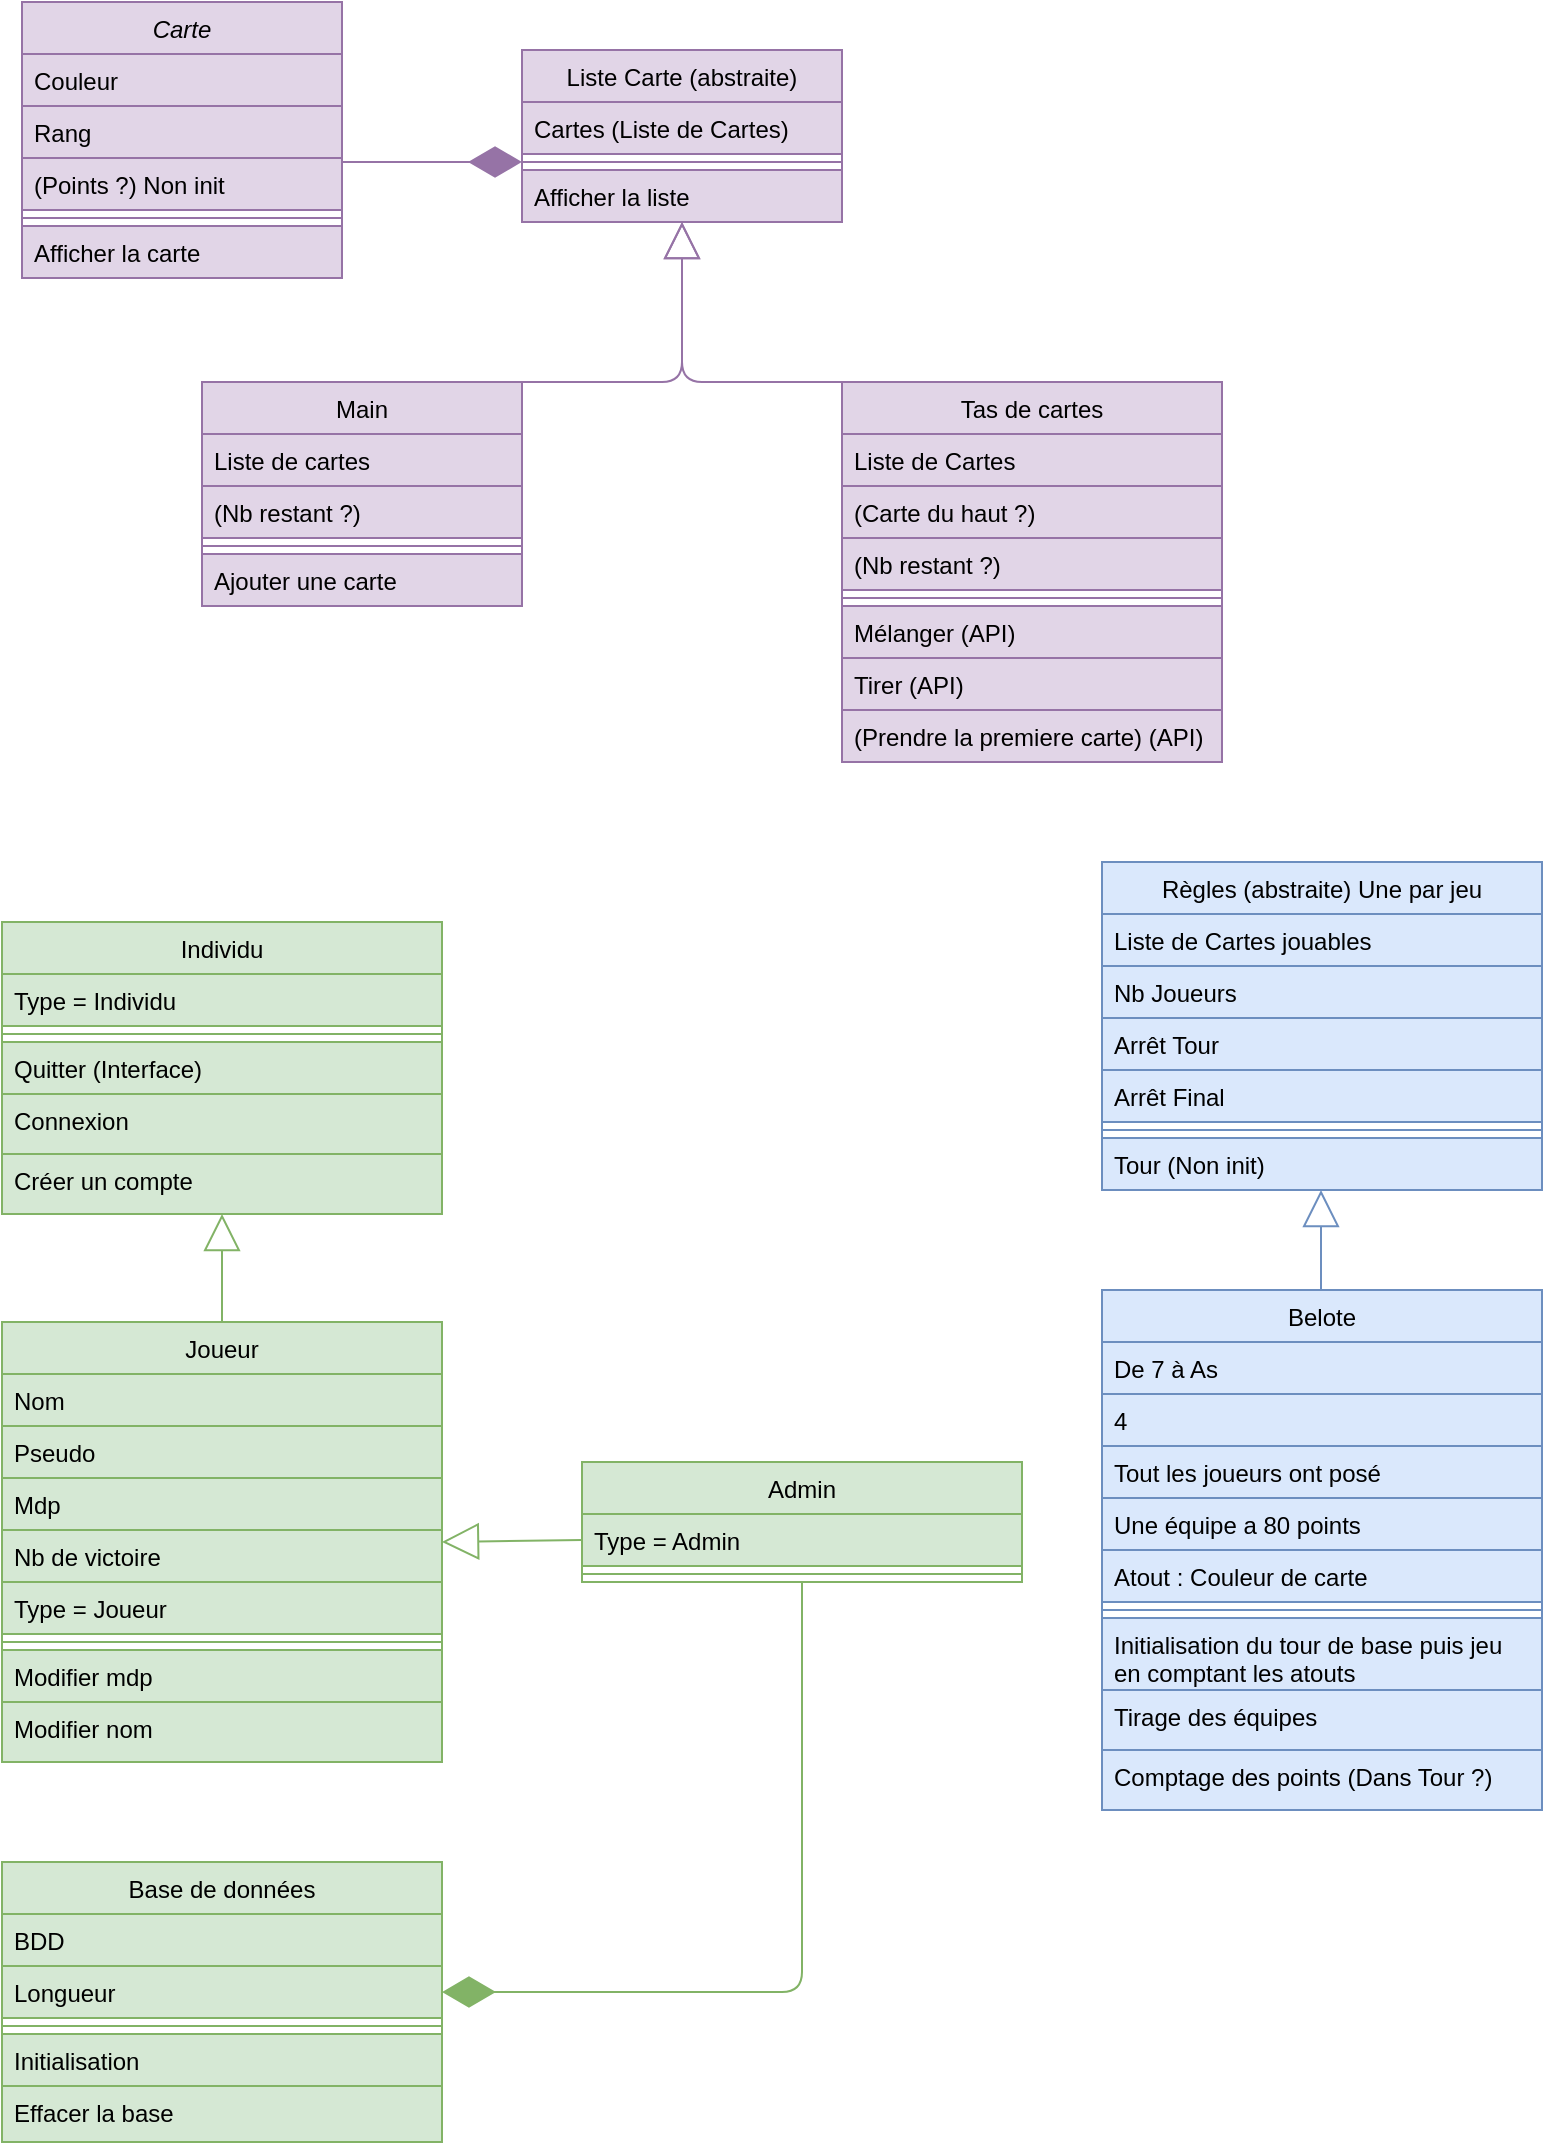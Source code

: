 <mxfile version="13.6.10" type="github">
  <diagram id="C5RBs43oDa-KdzZeNtuy" name="Page-1">
    <mxGraphModel dx="1422" dy="832" grid="1" gridSize="10" guides="1" tooltips="1" connect="1" arrows="1" fold="1" page="1" pageScale="1" pageWidth="827" pageHeight="1169" math="0" shadow="0">
      <root>
        <mxCell id="WIyWlLk6GJQsqaUBKTNV-0" />
        <mxCell id="WIyWlLk6GJQsqaUBKTNV-1" parent="WIyWlLk6GJQsqaUBKTNV-0" />
        <mxCell id="zkfFHV4jXpPFQw0GAbJ--0" value="Carte" style="swimlane;fontStyle=2;align=center;verticalAlign=top;childLayout=stackLayout;horizontal=1;startSize=26;horizontalStack=0;resizeParent=1;resizeLast=0;collapsible=1;marginBottom=0;rounded=0;shadow=0;strokeWidth=1;fillColor=#e1d5e7;strokeColor=#9673a6;" parent="WIyWlLk6GJQsqaUBKTNV-1" vertex="1">
          <mxGeometry x="50" y="40" width="160" height="138" as="geometry">
            <mxRectangle x="230" y="140" width="160" height="26" as="alternateBounds" />
          </mxGeometry>
        </mxCell>
        <mxCell id="zkfFHV4jXpPFQw0GAbJ--1" value="Couleur" style="text;align=left;verticalAlign=top;spacingLeft=4;spacingRight=4;overflow=hidden;rotatable=0;points=[[0,0.5],[1,0.5]];portConstraint=eastwest;fillColor=#e1d5e7;strokeColor=#9673a6;" parent="zkfFHV4jXpPFQw0GAbJ--0" vertex="1">
          <mxGeometry y="26" width="160" height="26" as="geometry" />
        </mxCell>
        <mxCell id="zkfFHV4jXpPFQw0GAbJ--2" value="Rang" style="text;align=left;verticalAlign=top;spacingLeft=4;spacingRight=4;overflow=hidden;rotatable=0;points=[[0,0.5],[1,0.5]];portConstraint=eastwest;rounded=0;shadow=0;html=0;fillColor=#e1d5e7;strokeColor=#9673a6;" parent="zkfFHV4jXpPFQw0GAbJ--0" vertex="1">
          <mxGeometry y="52" width="160" height="26" as="geometry" />
        </mxCell>
        <mxCell id="zkfFHV4jXpPFQw0GAbJ--3" value="(Points ?) Non init" style="text;align=left;verticalAlign=top;spacingLeft=4;spacingRight=4;overflow=hidden;rotatable=0;points=[[0,0.5],[1,0.5]];portConstraint=eastwest;rounded=0;shadow=0;html=0;fillColor=#e1d5e7;strokeColor=#9673a6;" parent="zkfFHV4jXpPFQw0GAbJ--0" vertex="1">
          <mxGeometry y="78" width="160" height="26" as="geometry" />
        </mxCell>
        <mxCell id="zkfFHV4jXpPFQw0GAbJ--4" value="" style="line;html=1;strokeWidth=1;align=left;verticalAlign=middle;spacingTop=-1;spacingLeft=3;spacingRight=3;rotatable=0;labelPosition=right;points=[];portConstraint=eastwest;fillColor=#e1d5e7;strokeColor=#9673a6;" parent="zkfFHV4jXpPFQw0GAbJ--0" vertex="1">
          <mxGeometry y="104" width="160" height="8" as="geometry" />
        </mxCell>
        <mxCell id="zkfFHV4jXpPFQw0GAbJ--5" value="Afficher la carte" style="text;align=left;verticalAlign=top;spacingLeft=4;spacingRight=4;overflow=hidden;rotatable=0;points=[[0,0.5],[1,0.5]];portConstraint=eastwest;fillColor=#e1d5e7;strokeColor=#9673a6;" parent="zkfFHV4jXpPFQw0GAbJ--0" vertex="1">
          <mxGeometry y="112" width="160" height="26" as="geometry" />
        </mxCell>
        <mxCell id="zkfFHV4jXpPFQw0GAbJ--6" value="Liste Carte (abstraite)" style="swimlane;fontStyle=0;align=center;verticalAlign=top;childLayout=stackLayout;horizontal=1;startSize=26;horizontalStack=0;resizeParent=1;resizeLast=0;collapsible=1;marginBottom=0;rounded=0;shadow=0;strokeWidth=1;fillColor=#e1d5e7;strokeColor=#9673a6;" parent="WIyWlLk6GJQsqaUBKTNV-1" vertex="1">
          <mxGeometry x="300" y="64" width="160" height="86" as="geometry">
            <mxRectangle x="130" y="380" width="160" height="26" as="alternateBounds" />
          </mxGeometry>
        </mxCell>
        <mxCell id="zkfFHV4jXpPFQw0GAbJ--7" value="Cartes (Liste de Cartes)" style="text;align=left;verticalAlign=top;spacingLeft=4;spacingRight=4;overflow=hidden;rotatable=0;points=[[0,0.5],[1,0.5]];portConstraint=eastwest;fillColor=#e1d5e7;strokeColor=#9673a6;" parent="zkfFHV4jXpPFQw0GAbJ--6" vertex="1">
          <mxGeometry y="26" width="160" height="26" as="geometry" />
        </mxCell>
        <mxCell id="zkfFHV4jXpPFQw0GAbJ--9" value="" style="line;html=1;strokeWidth=1;align=left;verticalAlign=middle;spacingTop=-1;spacingLeft=3;spacingRight=3;rotatable=0;labelPosition=right;points=[];portConstraint=eastwest;fillColor=#e1d5e7;strokeColor=#9673a6;" parent="zkfFHV4jXpPFQw0GAbJ--6" vertex="1">
          <mxGeometry y="52" width="160" height="8" as="geometry" />
        </mxCell>
        <mxCell id="zkfFHV4jXpPFQw0GAbJ--11" value="Afficher la liste" style="text;align=left;verticalAlign=top;spacingLeft=4;spacingRight=4;overflow=hidden;rotatable=0;points=[[0,0.5],[1,0.5]];portConstraint=eastwest;fillColor=#e1d5e7;strokeColor=#9673a6;" parent="zkfFHV4jXpPFQw0GAbJ--6" vertex="1">
          <mxGeometry y="60" width="160" height="26" as="geometry" />
        </mxCell>
        <mxCell id="zkfFHV4jXpPFQw0GAbJ--17" value="Tas de cartes&#xa;" style="swimlane;fontStyle=0;align=center;verticalAlign=top;childLayout=stackLayout;horizontal=1;startSize=26;horizontalStack=0;resizeParent=1;resizeLast=0;collapsible=1;marginBottom=0;rounded=0;shadow=0;strokeWidth=1;fillColor=#e1d5e7;strokeColor=#9673a6;" parent="WIyWlLk6GJQsqaUBKTNV-1" vertex="1">
          <mxGeometry x="460" y="230" width="190" height="190" as="geometry">
            <mxRectangle x="550" y="140" width="160" height="26" as="alternateBounds" />
          </mxGeometry>
        </mxCell>
        <mxCell id="zkfFHV4jXpPFQw0GAbJ--18" value="Liste de Cartes" style="text;align=left;verticalAlign=top;spacingLeft=4;spacingRight=4;overflow=hidden;rotatable=0;points=[[0,0.5],[1,0.5]];portConstraint=eastwest;fillColor=#e1d5e7;strokeColor=#9673a6;" parent="zkfFHV4jXpPFQw0GAbJ--17" vertex="1">
          <mxGeometry y="26" width="190" height="26" as="geometry" />
        </mxCell>
        <mxCell id="zkfFHV4jXpPFQw0GAbJ--19" value="(Carte du haut ?)" style="text;align=left;verticalAlign=top;spacingLeft=4;spacingRight=4;overflow=hidden;rotatable=0;points=[[0,0.5],[1,0.5]];portConstraint=eastwest;rounded=0;shadow=0;html=0;fillColor=#e1d5e7;strokeColor=#9673a6;" parent="zkfFHV4jXpPFQw0GAbJ--17" vertex="1">
          <mxGeometry y="52" width="190" height="26" as="geometry" />
        </mxCell>
        <mxCell id="EgSj-F0h-RyBdZVYltmi-15" value="(Nb restant ?)" style="text;align=left;verticalAlign=top;spacingLeft=4;spacingRight=4;overflow=hidden;rotatable=0;points=[[0,0.5],[1,0.5]];portConstraint=eastwest;fillColor=#e1d5e7;strokeColor=#9673a6;" parent="zkfFHV4jXpPFQw0GAbJ--17" vertex="1">
          <mxGeometry y="78" width="190" height="26" as="geometry" />
        </mxCell>
        <mxCell id="zkfFHV4jXpPFQw0GAbJ--23" value="" style="line;html=1;strokeWidth=1;align=left;verticalAlign=middle;spacingTop=-1;spacingLeft=3;spacingRight=3;rotatable=0;labelPosition=right;points=[];portConstraint=eastwest;fillColor=#e1d5e7;strokeColor=#9673a6;" parent="zkfFHV4jXpPFQw0GAbJ--17" vertex="1">
          <mxGeometry y="104" width="190" height="8" as="geometry" />
        </mxCell>
        <mxCell id="zkfFHV4jXpPFQw0GAbJ--24" value="Mélanger (API)" style="text;align=left;verticalAlign=top;spacingLeft=4;spacingRight=4;overflow=hidden;rotatable=0;points=[[0,0.5],[1,0.5]];portConstraint=eastwest;fillColor=#e1d5e7;strokeColor=#9673a6;" parent="zkfFHV4jXpPFQw0GAbJ--17" vertex="1">
          <mxGeometry y="112" width="190" height="26" as="geometry" />
        </mxCell>
        <mxCell id="zkfFHV4jXpPFQw0GAbJ--25" value="Tirer (API)" style="text;align=left;verticalAlign=top;spacingLeft=4;spacingRight=4;overflow=hidden;rotatable=0;points=[[0,0.5],[1,0.5]];portConstraint=eastwest;fillColor=#e1d5e7;strokeColor=#9673a6;" parent="zkfFHV4jXpPFQw0GAbJ--17" vertex="1">
          <mxGeometry y="138" width="190" height="26" as="geometry" />
        </mxCell>
        <mxCell id="EgSj-F0h-RyBdZVYltmi-2" value="(Prendre la premiere carte) (API)" style="text;align=left;verticalAlign=top;spacingLeft=4;spacingRight=4;overflow=hidden;rotatable=0;points=[[0,0.5],[1,0.5]];portConstraint=eastwest;fillColor=#e1d5e7;strokeColor=#9673a6;" parent="zkfFHV4jXpPFQw0GAbJ--17" vertex="1">
          <mxGeometry y="164" width="190" height="26" as="geometry" />
        </mxCell>
        <mxCell id="EgSj-F0h-RyBdZVYltmi-1" value="" style="endArrow=block;endSize=16;endFill=0;html=1;entryX=0.5;entryY=1;entryDx=0;entryDy=0;exitX=0.5;exitY=0;exitDx=0;exitDy=0;fillColor=#e1d5e7;strokeColor=#9673a6;" parent="WIyWlLk6GJQsqaUBKTNV-1" source="zkfFHV4jXpPFQw0GAbJ--17" target="zkfFHV4jXpPFQw0GAbJ--6" edge="1">
          <mxGeometry width="160" relative="1" as="geometry">
            <mxPoint x="330" y="230" as="sourcePoint" />
            <mxPoint x="490" y="230" as="targetPoint" />
            <Array as="points">
              <mxPoint x="380" y="230" />
            </Array>
          </mxGeometry>
        </mxCell>
        <mxCell id="zkfFHV4jXpPFQw0GAbJ--13" value="Main" style="swimlane;fontStyle=0;align=center;verticalAlign=top;childLayout=stackLayout;horizontal=1;startSize=26;horizontalStack=0;resizeParent=1;resizeLast=0;collapsible=1;marginBottom=0;rounded=0;shadow=0;strokeWidth=1;fillColor=#e1d5e7;strokeColor=#9673a6;" parent="WIyWlLk6GJQsqaUBKTNV-1" vertex="1">
          <mxGeometry x="140" y="230" width="160" height="112" as="geometry">
            <mxRectangle x="340" y="380" width="170" height="26" as="alternateBounds" />
          </mxGeometry>
        </mxCell>
        <mxCell id="zkfFHV4jXpPFQw0GAbJ--14" value="Liste de cartes" style="text;align=left;verticalAlign=top;spacingLeft=4;spacingRight=4;overflow=hidden;rotatable=0;points=[[0,0.5],[1,0.5]];portConstraint=eastwest;fillColor=#e1d5e7;strokeColor=#9673a6;" parent="zkfFHV4jXpPFQw0GAbJ--13" vertex="1">
          <mxGeometry y="26" width="160" height="26" as="geometry" />
        </mxCell>
        <mxCell id="EgSj-F0h-RyBdZVYltmi-16" value="(Nb restant ?)" style="text;align=left;verticalAlign=top;spacingLeft=4;spacingRight=4;overflow=hidden;rotatable=0;points=[[0,0.5],[1,0.5]];portConstraint=eastwest;fillColor=#e1d5e7;strokeColor=#9673a6;" parent="zkfFHV4jXpPFQw0GAbJ--13" vertex="1">
          <mxGeometry y="52" width="160" height="26" as="geometry" />
        </mxCell>
        <mxCell id="zkfFHV4jXpPFQw0GAbJ--15" value="" style="line;html=1;strokeWidth=1;align=left;verticalAlign=middle;spacingTop=-1;spacingLeft=3;spacingRight=3;rotatable=0;labelPosition=right;points=[];portConstraint=eastwest;fillColor=#e1d5e7;strokeColor=#9673a6;" parent="zkfFHV4jXpPFQw0GAbJ--13" vertex="1">
          <mxGeometry y="78" width="160" height="8" as="geometry" />
        </mxCell>
        <mxCell id="EgSj-F0h-RyBdZVYltmi-3" value="Ajouter une carte" style="text;align=left;verticalAlign=top;spacingLeft=4;spacingRight=4;overflow=hidden;rotatable=0;points=[[0,0.5],[1,0.5]];portConstraint=eastwest;fillColor=#e1d5e7;strokeColor=#9673a6;" parent="zkfFHV4jXpPFQw0GAbJ--13" vertex="1">
          <mxGeometry y="86" width="160" height="26" as="geometry" />
        </mxCell>
        <mxCell id="EgSj-F0h-RyBdZVYltmi-5" value="" style="endArrow=diamondThin;endFill=1;endSize=24;html=1;fillColor=#e1d5e7;strokeColor=#9673a6;" parent="WIyWlLk6GJQsqaUBKTNV-1" edge="1">
          <mxGeometry width="160" relative="1" as="geometry">
            <mxPoint x="210" y="120" as="sourcePoint" />
            <mxPoint x="300" y="120" as="targetPoint" />
          </mxGeometry>
        </mxCell>
        <mxCell id="EgSj-F0h-RyBdZVYltmi-23" value="" style="endArrow=block;endSize=16;endFill=0;html=1;entryX=0.5;entryY=1;entryDx=0;entryDy=0;fillColor=#dae8fc;strokeColor=#6c8ebf;" parent="WIyWlLk6GJQsqaUBKTNV-1" edge="1">
          <mxGeometry x="0.017" width="160" relative="1" as="geometry">
            <mxPoint x="699.5" y="684" as="sourcePoint" />
            <mxPoint x="699.5" y="634" as="targetPoint" />
            <Array as="points" />
            <mxPoint as="offset" />
          </mxGeometry>
        </mxCell>
        <mxCell id="EgSj-F0h-RyBdZVYltmi-37" value="" style="endArrow=block;endSize=16;endFill=0;html=1;entryX=0.5;entryY=1;entryDx=0;entryDy=0;fillColor=#e1d5e7;strokeColor=#9673a6;exitX=0.5;exitY=0;exitDx=0;exitDy=0;" parent="WIyWlLk6GJQsqaUBKTNV-1" source="zkfFHV4jXpPFQw0GAbJ--13" edge="1">
          <mxGeometry x="0.017" width="160" relative="1" as="geometry">
            <mxPoint x="220" y="230" as="sourcePoint" />
            <mxPoint x="380" y="150" as="targetPoint" />
            <Array as="points">
              <mxPoint x="380" y="230" />
              <mxPoint x="380" y="200" />
            </Array>
            <mxPoint as="offset" />
          </mxGeometry>
        </mxCell>
        <mxCell id="EgSj-F0h-RyBdZVYltmi-50" value="" style="endArrow=diamondThin;endFill=1;endSize=24;html=1;fillColor=#d5e8d4;strokeColor=#82b366;exitX=0.5;exitY=1;exitDx=0;exitDy=0;entryX=1;entryY=0.5;entryDx=0;entryDy=0;" parent="WIyWlLk6GJQsqaUBKTNV-1" source="9ksGdGRIOPGo9-bGKjed-0" target="EgSj-F0h-RyBdZVYltmi-42" edge="1">
          <mxGeometry width="160" relative="1" as="geometry">
            <mxPoint x="-50" y="945.5" as="sourcePoint" />
            <mxPoint x="40" y="945.5" as="targetPoint" />
            <Array as="points">
              <mxPoint x="440" y="1035" />
            </Array>
          </mxGeometry>
        </mxCell>
        <mxCell id="EgSj-F0h-RyBdZVYltmi-6" value="Règles (abstraite) Une par jeu" style="swimlane;fontStyle=0;align=center;verticalAlign=top;childLayout=stackLayout;horizontal=1;startSize=26;horizontalStack=0;resizeParent=1;resizeLast=0;collapsible=1;marginBottom=0;rounded=0;shadow=0;strokeWidth=1;fillColor=#dae8fc;strokeColor=#6c8ebf;" parent="WIyWlLk6GJQsqaUBKTNV-1" vertex="1">
          <mxGeometry x="590" y="470" width="220" height="164" as="geometry">
            <mxRectangle x="550" y="140" width="160" height="26" as="alternateBounds" />
          </mxGeometry>
        </mxCell>
        <mxCell id="EgSj-F0h-RyBdZVYltmi-7" value="Liste de Cartes jouables" style="text;align=left;verticalAlign=top;spacingLeft=4;spacingRight=4;overflow=hidden;rotatable=0;points=[[0,0.5],[1,0.5]];portConstraint=eastwest;fillColor=#dae8fc;strokeColor=#6c8ebf;" parent="EgSj-F0h-RyBdZVYltmi-6" vertex="1">
          <mxGeometry y="26" width="220" height="26" as="geometry" />
        </mxCell>
        <mxCell id="EgSj-F0h-RyBdZVYltmi-8" value="Nb Joueurs&#xa;" style="text;align=left;verticalAlign=top;spacingLeft=4;spacingRight=4;overflow=hidden;rotatable=0;points=[[0,0.5],[1,0.5]];portConstraint=eastwest;rounded=0;shadow=0;html=0;fillColor=#dae8fc;strokeColor=#6c8ebf;" parent="EgSj-F0h-RyBdZVYltmi-6" vertex="1">
          <mxGeometry y="52" width="220" height="26" as="geometry" />
        </mxCell>
        <mxCell id="EgSj-F0h-RyBdZVYltmi-14" value="Arrêt Tour " style="text;align=left;verticalAlign=top;spacingLeft=4;spacingRight=4;overflow=hidden;rotatable=0;points=[[0,0.5],[1,0.5]];portConstraint=eastwest;rounded=0;shadow=0;html=0;fillColor=#dae8fc;strokeColor=#6c8ebf;" parent="EgSj-F0h-RyBdZVYltmi-6" vertex="1">
          <mxGeometry y="78" width="220" height="26" as="geometry" />
        </mxCell>
        <mxCell id="EgSj-F0h-RyBdZVYltmi-24" value="Arrêt Final" style="text;align=left;verticalAlign=top;spacingLeft=4;spacingRight=4;overflow=hidden;rotatable=0;points=[[0,0.5],[1,0.5]];portConstraint=eastwest;rounded=0;shadow=0;html=0;fillColor=#dae8fc;strokeColor=#6c8ebf;" parent="EgSj-F0h-RyBdZVYltmi-6" vertex="1">
          <mxGeometry y="104" width="220" height="26" as="geometry" />
        </mxCell>
        <mxCell id="EgSj-F0h-RyBdZVYltmi-9" value="" style="line;html=1;strokeWidth=1;align=left;verticalAlign=middle;spacingTop=-1;spacingLeft=3;spacingRight=3;rotatable=0;labelPosition=right;points=[];portConstraint=eastwest;fillColor=#dae8fc;strokeColor=#6c8ebf;" parent="EgSj-F0h-RyBdZVYltmi-6" vertex="1">
          <mxGeometry y="130" width="220" height="8" as="geometry" />
        </mxCell>
        <mxCell id="EgSj-F0h-RyBdZVYltmi-12" value="Tour (Non init)" style="text;align=left;verticalAlign=top;spacingLeft=4;spacingRight=4;overflow=hidden;rotatable=0;points=[[0,0.5],[1,0.5]];portConstraint=eastwest;fillColor=#dae8fc;strokeColor=#6c8ebf;" parent="EgSj-F0h-RyBdZVYltmi-6" vertex="1">
          <mxGeometry y="138" width="220" height="26" as="geometry" />
        </mxCell>
        <mxCell id="EgSj-F0h-RyBdZVYltmi-17" value="Belote" style="swimlane;fontStyle=0;align=center;verticalAlign=top;childLayout=stackLayout;horizontal=1;startSize=26;horizontalStack=0;resizeParent=1;resizeLast=0;collapsible=1;marginBottom=0;rounded=0;shadow=0;strokeWidth=1;fillColor=#dae8fc;strokeColor=#6c8ebf;" parent="WIyWlLk6GJQsqaUBKTNV-1" vertex="1">
          <mxGeometry x="590" y="684" width="220" height="260" as="geometry">
            <mxRectangle x="550" y="140" width="160" height="26" as="alternateBounds" />
          </mxGeometry>
        </mxCell>
        <mxCell id="EgSj-F0h-RyBdZVYltmi-18" value="De 7 à As" style="text;align=left;verticalAlign=top;spacingLeft=4;spacingRight=4;overflow=hidden;rotatable=0;points=[[0,0.5],[1,0.5]];portConstraint=eastwest;fillColor=#dae8fc;strokeColor=#6c8ebf;" parent="EgSj-F0h-RyBdZVYltmi-17" vertex="1">
          <mxGeometry y="26" width="220" height="26" as="geometry" />
        </mxCell>
        <mxCell id="EgSj-F0h-RyBdZVYltmi-19" value="4" style="text;align=left;verticalAlign=top;spacingLeft=4;spacingRight=4;overflow=hidden;rotatable=0;points=[[0,0.5],[1,0.5]];portConstraint=eastwest;rounded=0;shadow=0;html=0;fillColor=#dae8fc;strokeColor=#6c8ebf;" parent="EgSj-F0h-RyBdZVYltmi-17" vertex="1">
          <mxGeometry y="52" width="220" height="26" as="geometry" />
        </mxCell>
        <mxCell id="EgSj-F0h-RyBdZVYltmi-20" value="Tout les joueurs ont posé " style="text;align=left;verticalAlign=top;spacingLeft=4;spacingRight=4;overflow=hidden;rotatable=0;points=[[0,0.5],[1,0.5]];portConstraint=eastwest;rounded=0;shadow=0;html=0;fillColor=#dae8fc;strokeColor=#6c8ebf;" parent="EgSj-F0h-RyBdZVYltmi-17" vertex="1">
          <mxGeometry y="78" width="220" height="26" as="geometry" />
        </mxCell>
        <mxCell id="EgSj-F0h-RyBdZVYltmi-25" value="Une équipe a 80 points" style="text;align=left;verticalAlign=top;spacingLeft=4;spacingRight=4;overflow=hidden;rotatable=0;points=[[0,0.5],[1,0.5]];portConstraint=eastwest;rounded=0;shadow=0;html=0;fillColor=#dae8fc;strokeColor=#6c8ebf;" parent="EgSj-F0h-RyBdZVYltmi-17" vertex="1">
          <mxGeometry y="104" width="220" height="26" as="geometry" />
        </mxCell>
        <mxCell id="EgSj-F0h-RyBdZVYltmi-27" value="Atout : Couleur de carte" style="text;align=left;verticalAlign=top;spacingLeft=4;spacingRight=4;overflow=hidden;rotatable=0;points=[[0,0.5],[1,0.5]];portConstraint=eastwest;rounded=0;shadow=0;html=0;fillColor=#dae8fc;strokeColor=#6c8ebf;" parent="EgSj-F0h-RyBdZVYltmi-17" vertex="1">
          <mxGeometry y="130" width="220" height="26" as="geometry" />
        </mxCell>
        <mxCell id="EgSj-F0h-RyBdZVYltmi-21" value="" style="line;html=1;strokeWidth=1;align=left;verticalAlign=middle;spacingTop=-1;spacingLeft=3;spacingRight=3;rotatable=0;labelPosition=right;points=[];portConstraint=eastwest;fillColor=#dae8fc;strokeColor=#6c8ebf;" parent="EgSj-F0h-RyBdZVYltmi-17" vertex="1">
          <mxGeometry y="156" width="220" height="8" as="geometry" />
        </mxCell>
        <mxCell id="EgSj-F0h-RyBdZVYltmi-22" value="Initialisation du tour de base puis jeu &#xa;en comptant les atouts" style="text;align=left;verticalAlign=top;spacingLeft=4;spacingRight=4;overflow=hidden;rotatable=0;points=[[0,0.5],[1,0.5]];portConstraint=eastwest;fillColor=#dae8fc;strokeColor=#6c8ebf;" parent="EgSj-F0h-RyBdZVYltmi-17" vertex="1">
          <mxGeometry y="164" width="220" height="36" as="geometry" />
        </mxCell>
        <mxCell id="EgSj-F0h-RyBdZVYltmi-29" value="Tirage des équipes " style="text;align=left;verticalAlign=top;spacingLeft=4;spacingRight=4;overflow=hidden;rotatable=0;points=[[0,0.5],[1,0.5]];portConstraint=eastwest;fillColor=#dae8fc;strokeColor=#6c8ebf;" parent="EgSj-F0h-RyBdZVYltmi-17" vertex="1">
          <mxGeometry y="200" width="220" height="30" as="geometry" />
        </mxCell>
        <mxCell id="EgSj-F0h-RyBdZVYltmi-38" value="Comptage des points (Dans Tour ?)" style="text;align=left;verticalAlign=top;spacingLeft=4;spacingRight=4;overflow=hidden;rotatable=0;points=[[0,0.5],[1,0.5]];portConstraint=eastwest;fillColor=#dae8fc;strokeColor=#6c8ebf;" parent="EgSj-F0h-RyBdZVYltmi-17" vertex="1">
          <mxGeometry y="230" width="220" height="30" as="geometry" />
        </mxCell>
        <mxCell id="9ksGdGRIOPGo9-bGKjed-11" value="" style="endArrow=block;endSize=16;endFill=0;html=1;fillColor=#d5e8d4;strokeColor=#82b366;entryX=1;entryY=0.5;entryDx=0;entryDy=0;exitX=0;exitY=0.5;exitDx=0;exitDy=0;" edge="1" parent="WIyWlLk6GJQsqaUBKTNV-1" source="9ksGdGRIOPGo9-bGKjed-5" target="EgSj-F0h-RyBdZVYltmi-30">
          <mxGeometry width="160" relative="1" as="geometry">
            <mxPoint x="330" y="810" as="sourcePoint" />
            <mxPoint x="330" y="710" as="targetPoint" />
            <Array as="points" />
          </mxGeometry>
        </mxCell>
        <mxCell id="EgSj-F0h-RyBdZVYltmi-30" value="Joueur" style="swimlane;fontStyle=0;align=center;verticalAlign=top;childLayout=stackLayout;horizontal=1;startSize=26;horizontalStack=0;resizeParent=1;resizeLast=0;collapsible=1;marginBottom=0;rounded=0;shadow=0;strokeWidth=1;fillColor=#d5e8d4;strokeColor=#82b366;" parent="WIyWlLk6GJQsqaUBKTNV-1" vertex="1">
          <mxGeometry x="40" y="700" width="220" height="220" as="geometry">
            <mxRectangle x="550" y="140" width="160" height="26" as="alternateBounds" />
          </mxGeometry>
        </mxCell>
        <mxCell id="EgSj-F0h-RyBdZVYltmi-31" value="Nom" style="text;align=left;verticalAlign=top;spacingLeft=4;spacingRight=4;overflow=hidden;rotatable=0;points=[[0,0.5],[1,0.5]];portConstraint=eastwest;fillColor=#d5e8d4;strokeColor=#82b366;" parent="EgSj-F0h-RyBdZVYltmi-30" vertex="1">
          <mxGeometry y="26" width="220" height="26" as="geometry" />
        </mxCell>
        <mxCell id="EgSj-F0h-RyBdZVYltmi-32" value="Pseudo" style="text;align=left;verticalAlign=top;spacingLeft=4;spacingRight=4;overflow=hidden;rotatable=0;points=[[0,0.5],[1,0.5]];portConstraint=eastwest;rounded=0;shadow=0;html=0;fillColor=#d5e8d4;strokeColor=#82b366;" parent="EgSj-F0h-RyBdZVYltmi-30" vertex="1">
          <mxGeometry y="52" width="220" height="26" as="geometry" />
        </mxCell>
        <mxCell id="EgSj-F0h-RyBdZVYltmi-33" value="Mdp" style="text;align=left;verticalAlign=top;spacingLeft=4;spacingRight=4;overflow=hidden;rotatable=0;points=[[0,0.5],[1,0.5]];portConstraint=eastwest;rounded=0;shadow=0;html=0;fillColor=#d5e8d4;strokeColor=#82b366;" parent="EgSj-F0h-RyBdZVYltmi-30" vertex="1">
          <mxGeometry y="78" width="220" height="26" as="geometry" />
        </mxCell>
        <mxCell id="EgSj-F0h-RyBdZVYltmi-34" value="Nb de victoire" style="text;align=left;verticalAlign=top;spacingLeft=4;spacingRight=4;overflow=hidden;rotatable=0;points=[[0,0.5],[1,0.5]];portConstraint=eastwest;rounded=0;shadow=0;html=0;fillColor=#d5e8d4;strokeColor=#82b366;" parent="EgSj-F0h-RyBdZVYltmi-30" vertex="1">
          <mxGeometry y="104" width="220" height="26" as="geometry" />
        </mxCell>
        <mxCell id="EgSj-F0h-RyBdZVYltmi-48" value="Type = Joueur" style="text;align=left;verticalAlign=top;spacingLeft=4;spacingRight=4;overflow=hidden;rotatable=0;points=[[0,0.5],[1,0.5]];portConstraint=eastwest;rounded=0;shadow=0;html=0;fillColor=#d5e8d4;strokeColor=#82b366;" parent="EgSj-F0h-RyBdZVYltmi-30" vertex="1">
          <mxGeometry y="130" width="220" height="26" as="geometry" />
        </mxCell>
        <mxCell id="EgSj-F0h-RyBdZVYltmi-35" value="" style="line;html=1;strokeWidth=1;align=left;verticalAlign=middle;spacingTop=-1;spacingLeft=3;spacingRight=3;rotatable=0;labelPosition=right;points=[];portConstraint=eastwest;fillColor=#d5e8d4;strokeColor=#82b366;" parent="EgSj-F0h-RyBdZVYltmi-30" vertex="1">
          <mxGeometry y="156" width="220" height="8" as="geometry" />
        </mxCell>
        <mxCell id="EgSj-F0h-RyBdZVYltmi-36" value="Modifier mdp" style="text;align=left;verticalAlign=top;spacingLeft=4;spacingRight=4;overflow=hidden;rotatable=0;points=[[0,0.5],[1,0.5]];portConstraint=eastwest;fillColor=#d5e8d4;strokeColor=#82b366;" parent="EgSj-F0h-RyBdZVYltmi-30" vertex="1">
          <mxGeometry y="164" width="220" height="26" as="geometry" />
        </mxCell>
        <mxCell id="EgSj-F0h-RyBdZVYltmi-39" value="Modifier nom" style="text;align=left;verticalAlign=top;spacingLeft=4;spacingRight=4;overflow=hidden;rotatable=0;points=[[0,0.5],[1,0.5]];portConstraint=eastwest;fillColor=#d5e8d4;strokeColor=#82b366;" parent="EgSj-F0h-RyBdZVYltmi-30" vertex="1">
          <mxGeometry y="190" width="220" height="30" as="geometry" />
        </mxCell>
        <mxCell id="EgSj-F0h-RyBdZVYltmi-40" value="Base de données" style="swimlane;fontStyle=0;align=center;verticalAlign=top;childLayout=stackLayout;horizontal=1;startSize=26;horizontalStack=0;resizeParent=1;resizeLast=0;collapsible=1;marginBottom=0;rounded=0;shadow=0;strokeWidth=1;fillColor=#d5e8d4;strokeColor=#82b366;" parent="WIyWlLk6GJQsqaUBKTNV-1" vertex="1">
          <mxGeometry x="40" y="970" width="220" height="140" as="geometry">
            <mxRectangle x="550" y="140" width="160" height="26" as="alternateBounds" />
          </mxGeometry>
        </mxCell>
        <mxCell id="EgSj-F0h-RyBdZVYltmi-41" value="BDD" style="text;align=left;verticalAlign=top;spacingLeft=4;spacingRight=4;overflow=hidden;rotatable=0;points=[[0,0.5],[1,0.5]];portConstraint=eastwest;fillColor=#d5e8d4;strokeColor=#82b366;" parent="EgSj-F0h-RyBdZVYltmi-40" vertex="1">
          <mxGeometry y="26" width="220" height="26" as="geometry" />
        </mxCell>
        <mxCell id="EgSj-F0h-RyBdZVYltmi-42" value="Longueur" style="text;align=left;verticalAlign=top;spacingLeft=4;spacingRight=4;overflow=hidden;rotatable=0;points=[[0,0.5],[1,0.5]];portConstraint=eastwest;rounded=0;shadow=0;html=0;fillColor=#d5e8d4;strokeColor=#82b366;" parent="EgSj-F0h-RyBdZVYltmi-40" vertex="1">
          <mxGeometry y="52" width="220" height="26" as="geometry" />
        </mxCell>
        <mxCell id="EgSj-F0h-RyBdZVYltmi-45" value="" style="line;html=1;strokeWidth=1;align=left;verticalAlign=middle;spacingTop=-1;spacingLeft=3;spacingRight=3;rotatable=0;labelPosition=right;points=[];portConstraint=eastwest;fillColor=#d5e8d4;strokeColor=#82b366;" parent="EgSj-F0h-RyBdZVYltmi-40" vertex="1">
          <mxGeometry y="78" width="220" height="8" as="geometry" />
        </mxCell>
        <mxCell id="EgSj-F0h-RyBdZVYltmi-46" value="Initialisation" style="text;align=left;verticalAlign=top;spacingLeft=4;spacingRight=4;overflow=hidden;rotatable=0;points=[[0,0.5],[1,0.5]];portConstraint=eastwest;fillColor=#d5e8d4;strokeColor=#82b366;" parent="EgSj-F0h-RyBdZVYltmi-40" vertex="1">
          <mxGeometry y="86" width="220" height="26" as="geometry" />
        </mxCell>
        <mxCell id="EgSj-F0h-RyBdZVYltmi-47" value="Effacer la base" style="text;align=left;verticalAlign=top;spacingLeft=4;spacingRight=4;overflow=hidden;rotatable=0;points=[[0,0.5],[1,0.5]];portConstraint=eastwest;fillColor=#d5e8d4;strokeColor=#82b366;" parent="EgSj-F0h-RyBdZVYltmi-40" vertex="1">
          <mxGeometry y="112" width="220" height="28" as="geometry" />
        </mxCell>
        <mxCell id="9ksGdGRIOPGo9-bGKjed-33" value="" style="endArrow=block;endSize=16;endFill=0;html=1;fillColor=#d5e8d4;strokeColor=#82b366;exitX=0.5;exitY=0;exitDx=0;exitDy=0;" edge="1" parent="WIyWlLk6GJQsqaUBKTNV-1" source="EgSj-F0h-RyBdZVYltmi-30" target="9ksGdGRIOPGo9-bGKjed-32">
          <mxGeometry width="160" relative="1" as="geometry">
            <mxPoint x="270" y="827" as="sourcePoint" />
            <mxPoint x="340" y="827" as="targetPoint" />
            <Array as="points" />
          </mxGeometry>
        </mxCell>
        <mxCell id="9ksGdGRIOPGo9-bGKjed-21" value="Individu" style="swimlane;fontStyle=0;align=center;verticalAlign=top;childLayout=stackLayout;horizontal=1;startSize=26;horizontalStack=0;resizeParent=1;resizeLast=0;collapsible=1;marginBottom=0;rounded=0;shadow=0;strokeWidth=1;fillColor=#d5e8d4;strokeColor=#82b366;" vertex="1" parent="WIyWlLk6GJQsqaUBKTNV-1">
          <mxGeometry x="40" y="500" width="220" height="146" as="geometry">
            <mxRectangle x="550" y="140" width="160" height="26" as="alternateBounds" />
          </mxGeometry>
        </mxCell>
        <mxCell id="9ksGdGRIOPGo9-bGKjed-26" value="Type = Individu" style="text;align=left;verticalAlign=top;spacingLeft=4;spacingRight=4;overflow=hidden;rotatable=0;points=[[0,0.5],[1,0.5]];portConstraint=eastwest;rounded=0;shadow=0;html=0;fillColor=#d5e8d4;strokeColor=#82b366;" vertex="1" parent="9ksGdGRIOPGo9-bGKjed-21">
          <mxGeometry y="26" width="220" height="26" as="geometry" />
        </mxCell>
        <mxCell id="9ksGdGRIOPGo9-bGKjed-27" value="" style="line;html=1;strokeWidth=1;align=left;verticalAlign=middle;spacingTop=-1;spacingLeft=3;spacingRight=3;rotatable=0;labelPosition=right;points=[];portConstraint=eastwest;fillColor=#d5e8d4;strokeColor=#82b366;" vertex="1" parent="9ksGdGRIOPGo9-bGKjed-21">
          <mxGeometry y="52" width="220" height="8" as="geometry" />
        </mxCell>
        <mxCell id="9ksGdGRIOPGo9-bGKjed-28" value="Quitter (Interface)" style="text;align=left;verticalAlign=top;spacingLeft=4;spacingRight=4;overflow=hidden;rotatable=0;points=[[0,0.5],[1,0.5]];portConstraint=eastwest;fillColor=#d5e8d4;strokeColor=#82b366;" vertex="1" parent="9ksGdGRIOPGo9-bGKjed-21">
          <mxGeometry y="60" width="220" height="26" as="geometry" />
        </mxCell>
        <mxCell id="9ksGdGRIOPGo9-bGKjed-31" value="Connexion" style="text;align=left;verticalAlign=top;spacingLeft=4;spacingRight=4;overflow=hidden;rotatable=0;points=[[0,0.5],[1,0.5]];portConstraint=eastwest;fillColor=#d5e8d4;strokeColor=#82b366;" vertex="1" parent="9ksGdGRIOPGo9-bGKjed-21">
          <mxGeometry y="86" width="220" height="30" as="geometry" />
        </mxCell>
        <mxCell id="9ksGdGRIOPGo9-bGKjed-32" value="Créer un compte" style="text;align=left;verticalAlign=top;spacingLeft=4;spacingRight=4;overflow=hidden;rotatable=0;points=[[0,0.5],[1,0.5]];portConstraint=eastwest;fillColor=#d5e8d4;strokeColor=#82b366;" vertex="1" parent="9ksGdGRIOPGo9-bGKjed-21">
          <mxGeometry y="116" width="220" height="30" as="geometry" />
        </mxCell>
        <mxCell id="9ksGdGRIOPGo9-bGKjed-0" value="Admin" style="swimlane;fontStyle=0;align=center;verticalAlign=top;childLayout=stackLayout;horizontal=1;startSize=26;horizontalStack=0;resizeParent=1;resizeLast=0;collapsible=1;marginBottom=0;rounded=0;shadow=0;strokeWidth=1;fillColor=#d5e8d4;strokeColor=#82b366;" vertex="1" parent="WIyWlLk6GJQsqaUBKTNV-1">
          <mxGeometry x="330" y="770" width="220" height="60" as="geometry">
            <mxRectangle x="550" y="140" width="160" height="26" as="alternateBounds" />
          </mxGeometry>
        </mxCell>
        <mxCell id="9ksGdGRIOPGo9-bGKjed-5" value="Type = Admin" style="text;align=left;verticalAlign=top;spacingLeft=4;spacingRight=4;overflow=hidden;rotatable=0;points=[[0,0.5],[1,0.5]];portConstraint=eastwest;rounded=0;shadow=0;html=0;fillColor=#d5e8d4;strokeColor=#82b366;" vertex="1" parent="9ksGdGRIOPGo9-bGKjed-0">
          <mxGeometry y="26" width="220" height="26" as="geometry" />
        </mxCell>
        <mxCell id="9ksGdGRIOPGo9-bGKjed-6" value="" style="line;html=1;strokeWidth=1;align=left;verticalAlign=middle;spacingTop=-1;spacingLeft=3;spacingRight=3;rotatable=0;labelPosition=right;points=[];portConstraint=eastwest;fillColor=#d5e8d4;strokeColor=#82b366;" vertex="1" parent="9ksGdGRIOPGo9-bGKjed-0">
          <mxGeometry y="52" width="220" height="8" as="geometry" />
        </mxCell>
      </root>
    </mxGraphModel>
  </diagram>
</mxfile>
